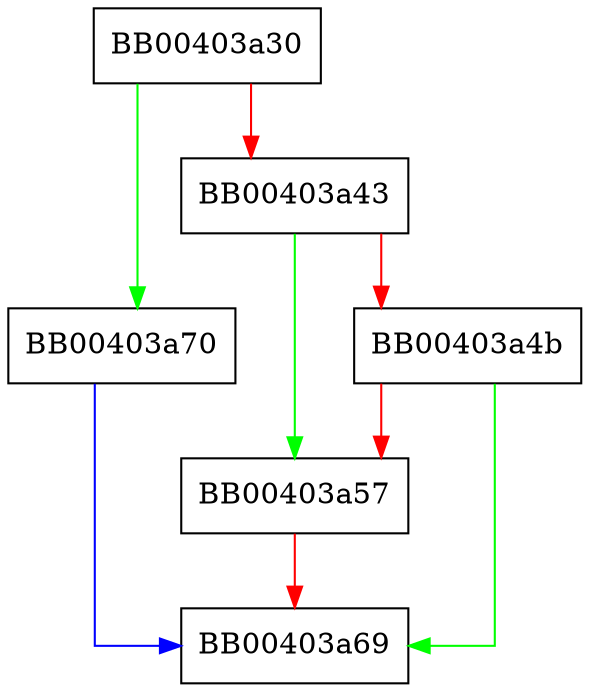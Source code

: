 digraph ossl_cmp_mock_srv_set1_crlOut {
  node [shape="box"];
  graph [splines=ortho];
  BB00403a30 -> BB00403a70 [color="green"];
  BB00403a30 -> BB00403a43 [color="red"];
  BB00403a43 -> BB00403a57 [color="green"];
  BB00403a43 -> BB00403a4b [color="red"];
  BB00403a4b -> BB00403a69 [color="green"];
  BB00403a4b -> BB00403a57 [color="red"];
  BB00403a57 -> BB00403a69 [color="red"];
  BB00403a70 -> BB00403a69 [color="blue"];
}
